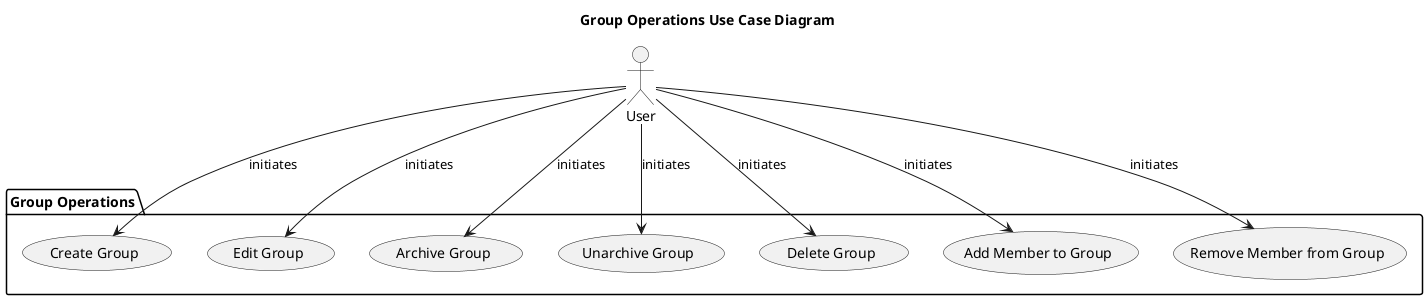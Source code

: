 @startuml
title Group Operations Use Case Diagram

actor User

package "Group Operations" {
  usecase "Create Group" as CreateGroup
  usecase "Edit Group" as EditGroup
  usecase "Archive Group" as ArchiveGroup
  usecase "Unarchive Group" as UnarchiveGroup
  usecase "Delete Group" as DeleteGroup
  usecase "Add Member to Group" as AddMember
  usecase "Remove Member from Group" as RemoveMember
}

User --> CreateGroup : initiates
User --> EditGroup : initiates
User --> ArchiveGroup : initiates
User --> UnarchiveGroup : initiates
User --> DeleteGroup : initiates
User --> AddMember : initiates
User --> RemoveMember : initiates

@enduml

